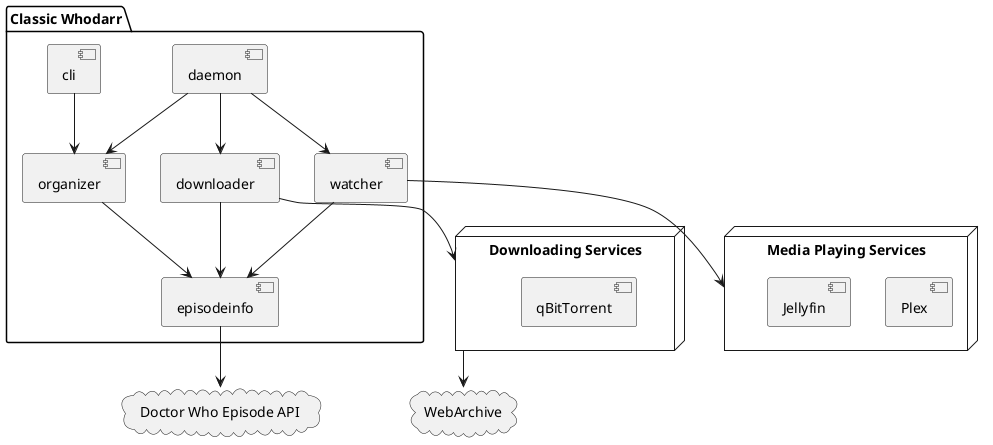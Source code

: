 @startuml

cloud "Doctor Who Episode API"
cloud "WebArchive"

package "Classic Whodarr" {
    [daemon] --> [downloader]
    [daemon] --> [watcher]
    [downloader] --> [episodeinfo]
    [watcher] --> [episodeinfo]
    [cli] --> [organizer]
    [daemon] --> [organizer]
    [organizer] --> [episodeinfo]
}

node "Media Playing Services" {
    [Plex]
    [Jellyfin]
}

node "Downloading Services" {
    [qBitTorrent]
}

[episodeinfo] --> "Doctor Who Episode API"
"Downloading Services" --> "WebArchive"

[downloader] --> "Downloading Services"

[watcher] --> "Media Playing Services"

@enduml